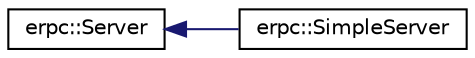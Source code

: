 digraph "Graphical Class Hierarchy"
{
  edge [fontname="Helvetica",fontsize="10",labelfontname="Helvetica",labelfontsize="10"];
  node [fontname="Helvetica",fontsize="10",shape=record];
  rankdir="LR";
  Node1 [label="erpc::Server",height=0.2,width=0.4,color="black", fillcolor="white", style="filled",URL="$classerpc_1_1_server.html",tooltip="Based server functionality. "];
  Node1 -> Node2 [dir="back",color="midnightblue",fontsize="10",style="solid",fontname="Helvetica"];
  Node2 [label="erpc::SimpleServer",height=0.2,width=0.4,color="black", fillcolor="white", style="filled",URL="$classerpc_1_1_simple_server.html",tooltip="Based server implementation. "];
}

